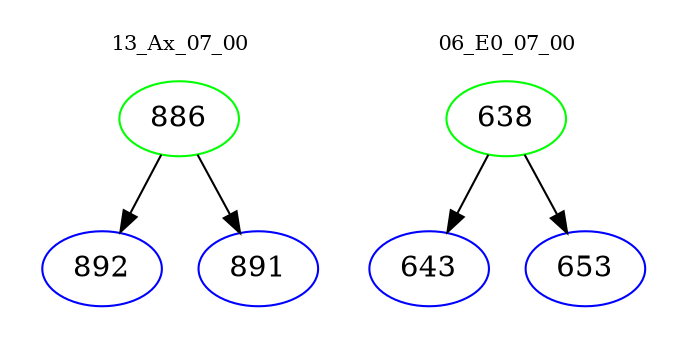 digraph{
subgraph cluster_0 {
color = white
label = "13_Ax_07_00";
fontsize=10;
T0_886 [label="886", color="green"]
T0_886 -> T0_892 [color="black"]
T0_892 [label="892", color="blue"]
T0_886 -> T0_891 [color="black"]
T0_891 [label="891", color="blue"]
}
subgraph cluster_1 {
color = white
label = "06_E0_07_00";
fontsize=10;
T1_638 [label="638", color="green"]
T1_638 -> T1_643 [color="black"]
T1_643 [label="643", color="blue"]
T1_638 -> T1_653 [color="black"]
T1_653 [label="653", color="blue"]
}
}
